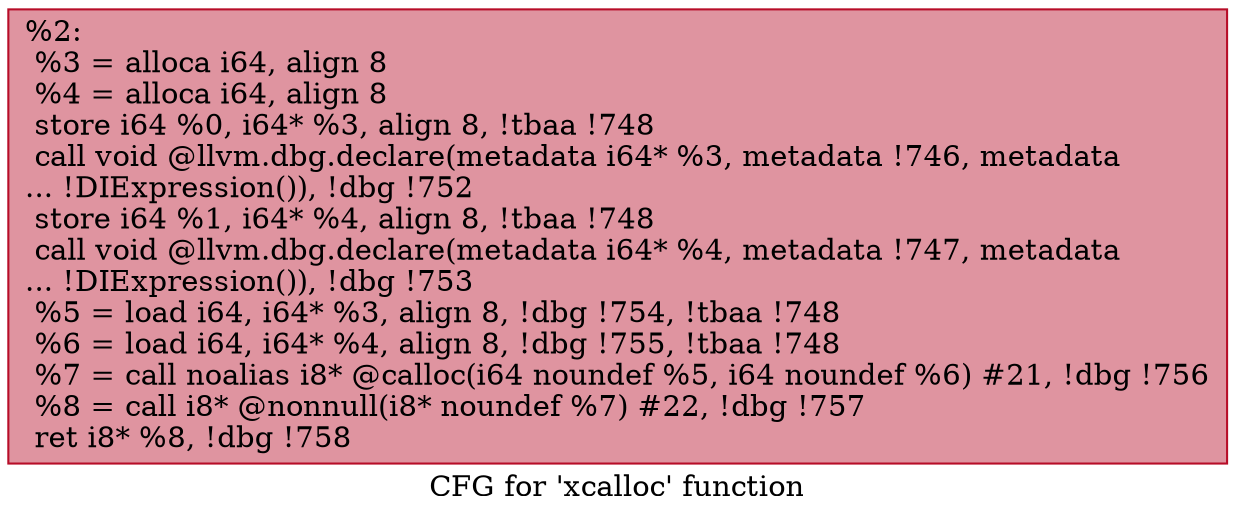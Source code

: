 digraph "CFG for 'xcalloc' function" {
	label="CFG for 'xcalloc' function";

	Node0xa48150 [shape=record,color="#b70d28ff", style=filled, fillcolor="#b70d2870",label="{%2:\l  %3 = alloca i64, align 8\l  %4 = alloca i64, align 8\l  store i64 %0, i64* %3, align 8, !tbaa !748\l  call void @llvm.dbg.declare(metadata i64* %3, metadata !746, metadata\l... !DIExpression()), !dbg !752\l  store i64 %1, i64* %4, align 8, !tbaa !748\l  call void @llvm.dbg.declare(metadata i64* %4, metadata !747, metadata\l... !DIExpression()), !dbg !753\l  %5 = load i64, i64* %3, align 8, !dbg !754, !tbaa !748\l  %6 = load i64, i64* %4, align 8, !dbg !755, !tbaa !748\l  %7 = call noalias i8* @calloc(i64 noundef %5, i64 noundef %6) #21, !dbg !756\l  %8 = call i8* @nonnull(i8* noundef %7) #22, !dbg !757\l  ret i8* %8, !dbg !758\l}"];
}

